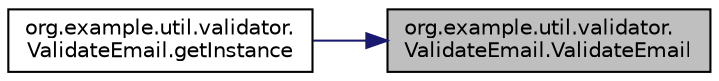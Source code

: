 digraph "org.example.util.validator.ValidateEmail.ValidateEmail"
{
 // LATEX_PDF_SIZE
  edge [fontname="Helvetica",fontsize="10",labelfontname="Helvetica",labelfontsize="10"];
  node [fontname="Helvetica",fontsize="10",shape=record];
  rankdir="RL";
  Node1 [label="org.example.util.validator.\lValidateEmail.ValidateEmail",height=0.2,width=0.4,color="black", fillcolor="grey75", style="filled", fontcolor="black",tooltip="Instantiates a new Validate email."];
  Node1 -> Node2 [dir="back",color="midnightblue",fontsize="10",style="solid",fontname="Helvetica"];
  Node2 [label="org.example.util.validator.\lValidateEmail.getInstance",height=0.2,width=0.4,color="black", fillcolor="white", style="filled",URL="$d1/d09/a00077_abac46a84234108a674bc1b3015b69c5f.html#abac46a84234108a674bc1b3015b69c5f",tooltip="Get instance validate email."];
}
